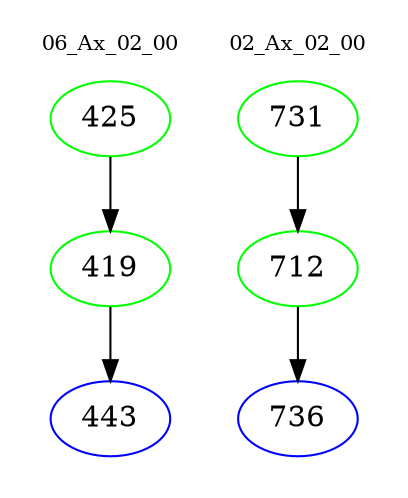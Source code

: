 digraph{
subgraph cluster_0 {
color = white
label = "06_Ax_02_00";
fontsize=10;
T0_425 [label="425", color="green"]
T0_425 -> T0_419 [color="black"]
T0_419 [label="419", color="green"]
T0_419 -> T0_443 [color="black"]
T0_443 [label="443", color="blue"]
}
subgraph cluster_1 {
color = white
label = "02_Ax_02_00";
fontsize=10;
T1_731 [label="731", color="green"]
T1_731 -> T1_712 [color="black"]
T1_712 [label="712", color="green"]
T1_712 -> T1_736 [color="black"]
T1_736 [label="736", color="blue"]
}
}
